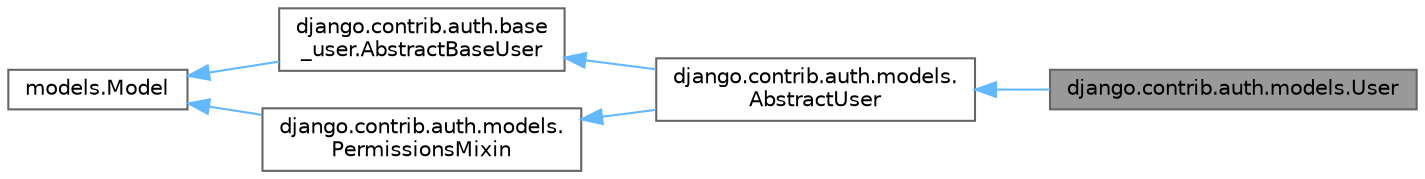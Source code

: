 digraph "django.contrib.auth.models.User"
{
 // LATEX_PDF_SIZE
  bgcolor="transparent";
  edge [fontname=Helvetica,fontsize=10,labelfontname=Helvetica,labelfontsize=10];
  node [fontname=Helvetica,fontsize=10,shape=box,height=0.2,width=0.4];
  rankdir="LR";
  Node1 [id="Node000001",label="django.contrib.auth.models.User",height=0.2,width=0.4,color="gray40", fillcolor="grey60", style="filled", fontcolor="black",tooltip=" "];
  Node2 -> Node1 [id="edge1_Node000001_Node000002",dir="back",color="steelblue1",style="solid",tooltip=" "];
  Node2 [id="Node000002",label="django.contrib.auth.models.\lAbstractUser",height=0.2,width=0.4,color="gray40", fillcolor="white", style="filled",URL="$classdjango_1_1contrib_1_1auth_1_1models_1_1_abstract_user.html",tooltip=" "];
  Node3 -> Node2 [id="edge2_Node000002_Node000003",dir="back",color="steelblue1",style="solid",tooltip=" "];
  Node3 [id="Node000003",label="django.contrib.auth.base\l_user.AbstractBaseUser",height=0.2,width=0.4,color="gray40", fillcolor="white", style="filled",URL="$classdjango_1_1contrib_1_1auth_1_1base__user_1_1_abstract_base_user.html",tooltip=" "];
  Node4 -> Node3 [id="edge3_Node000003_Node000004",dir="back",color="steelblue1",style="solid",tooltip=" "];
  Node4 [id="Node000004",label="models.Model",height=0.2,width=0.4,color="gray40", fillcolor="white", style="filled",tooltip=" "];
  Node5 -> Node2 [id="edge4_Node000002_Node000005",dir="back",color="steelblue1",style="solid",tooltip=" "];
  Node5 [id="Node000005",label="django.contrib.auth.models.\lPermissionsMixin",height=0.2,width=0.4,color="gray40", fillcolor="white", style="filled",URL="$classdjango_1_1contrib_1_1auth_1_1models_1_1_permissions_mixin.html",tooltip=" "];
  Node4 -> Node5 [id="edge5_Node000005_Node000004",dir="back",color="steelblue1",style="solid",tooltip=" "];
}
